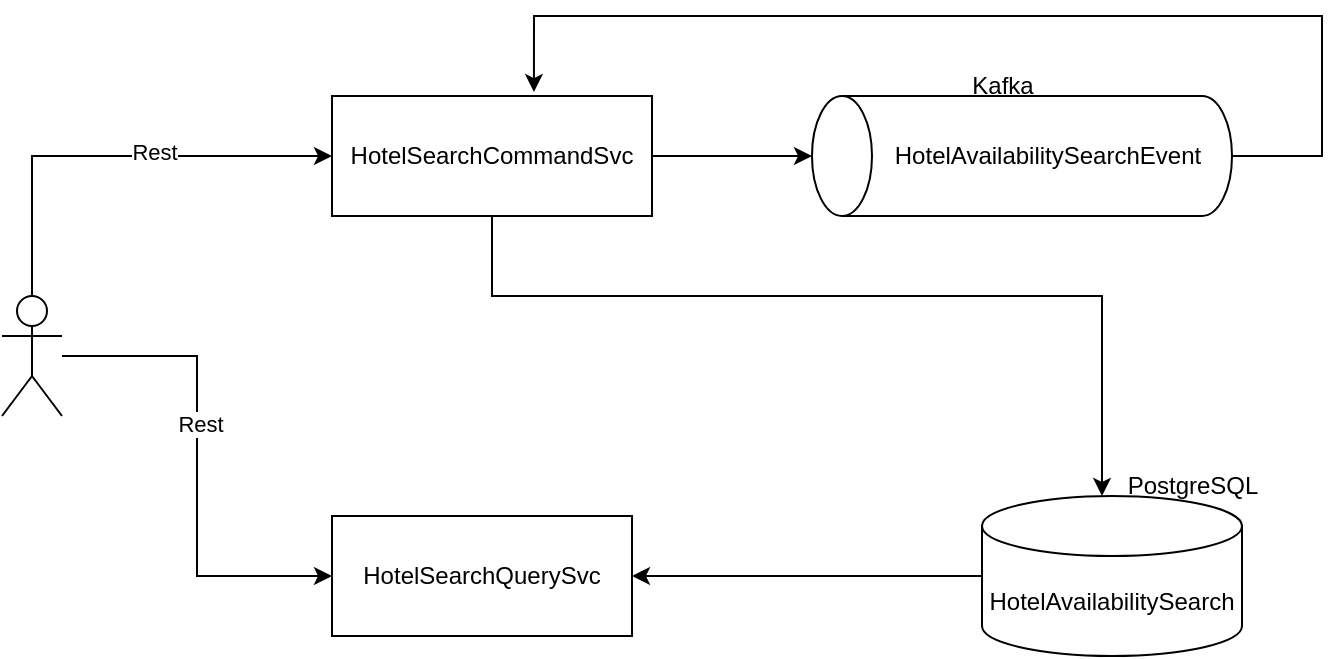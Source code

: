 <mxfile version="21.1.4" type="device">
  <diagram name="Página-1" id="Vz8CQtLNku1jlkEFa8RE">
    <mxGraphModel dx="1434" dy="756" grid="1" gridSize="10" guides="1" tooltips="1" connect="1" arrows="1" fold="1" page="1" pageScale="1" pageWidth="827" pageHeight="1169" math="0" shadow="0">
      <root>
        <mxCell id="0" />
        <mxCell id="1" parent="0" />
        <mxCell id="cE50TyRI_QNoL0gGZuBZ-16" style="edgeStyle=orthogonalEdgeStyle;rounded=0;orthogonalLoop=1;jettySize=auto;html=1;entryX=0.631;entryY=-0.033;entryDx=0;entryDy=0;entryPerimeter=0;" edge="1" parent="1" source="cE50TyRI_QNoL0gGZuBZ-1" target="cE50TyRI_QNoL0gGZuBZ-7">
          <mxGeometry relative="1" as="geometry">
            <Array as="points">
              <mxPoint x="744" y="235" />
              <mxPoint x="744" y="165" />
              <mxPoint x="350" y="165" />
            </Array>
          </mxGeometry>
        </mxCell>
        <mxCell id="cE50TyRI_QNoL0gGZuBZ-1" value="HotelAvailabilitySearchEvent" style="shape=cylinder3;whiteSpace=wrap;html=1;boundedLbl=1;backgroundOutline=1;size=15;rotation=90;direction=west;horizontal=0;" vertex="1" parent="1">
          <mxGeometry x="564" y="130" width="60" height="210" as="geometry" />
        </mxCell>
        <mxCell id="cE50TyRI_QNoL0gGZuBZ-11" style="edgeStyle=orthogonalEdgeStyle;rounded=0;orthogonalLoop=1;jettySize=auto;html=1;exitX=0.5;exitY=0;exitDx=0;exitDy=0;exitPerimeter=0;entryX=0;entryY=0.5;entryDx=0;entryDy=0;" edge="1" parent="1" source="cE50TyRI_QNoL0gGZuBZ-2" target="cE50TyRI_QNoL0gGZuBZ-7">
          <mxGeometry relative="1" as="geometry" />
        </mxCell>
        <mxCell id="cE50TyRI_QNoL0gGZuBZ-14" value="Rest" style="edgeLabel;html=1;align=center;verticalAlign=middle;resizable=0;points=[];" vertex="1" connectable="0" parent="cE50TyRI_QNoL0gGZuBZ-11">
          <mxGeometry x="0.191" y="2" relative="1" as="geometry">
            <mxPoint as="offset" />
          </mxGeometry>
        </mxCell>
        <mxCell id="cE50TyRI_QNoL0gGZuBZ-12" style="edgeStyle=orthogonalEdgeStyle;rounded=0;orthogonalLoop=1;jettySize=auto;html=1;entryX=0;entryY=0.5;entryDx=0;entryDy=0;" edge="1" parent="1" source="cE50TyRI_QNoL0gGZuBZ-2" target="cE50TyRI_QNoL0gGZuBZ-8">
          <mxGeometry relative="1" as="geometry" />
        </mxCell>
        <mxCell id="cE50TyRI_QNoL0gGZuBZ-13" value="Rest" style="edgeLabel;html=1;align=center;verticalAlign=middle;resizable=0;points=[];" vertex="1" connectable="0" parent="cE50TyRI_QNoL0gGZuBZ-12">
          <mxGeometry x="-0.17" y="1" relative="1" as="geometry">
            <mxPoint as="offset" />
          </mxGeometry>
        </mxCell>
        <mxCell id="cE50TyRI_QNoL0gGZuBZ-2" value="" style="shape=umlActor;verticalLabelPosition=bottom;verticalAlign=top;html=1;outlineConnect=0;" vertex="1" parent="1">
          <mxGeometry x="84" y="305" width="30" height="60" as="geometry" />
        </mxCell>
        <mxCell id="cE50TyRI_QNoL0gGZuBZ-19" style="edgeStyle=orthogonalEdgeStyle;rounded=0;orthogonalLoop=1;jettySize=auto;html=1;entryX=1;entryY=0.5;entryDx=0;entryDy=0;" edge="1" parent="1" source="cE50TyRI_QNoL0gGZuBZ-5" target="cE50TyRI_QNoL0gGZuBZ-8">
          <mxGeometry relative="1" as="geometry" />
        </mxCell>
        <mxCell id="cE50TyRI_QNoL0gGZuBZ-5" value="HotelAvailabilitySearch" style="shape=cylinder3;whiteSpace=wrap;html=1;boundedLbl=1;backgroundOutline=1;size=15;" vertex="1" parent="1">
          <mxGeometry x="574" y="405" width="130" height="80" as="geometry" />
        </mxCell>
        <mxCell id="cE50TyRI_QNoL0gGZuBZ-6" value="PostgreSQL" style="text;html=1;align=center;verticalAlign=middle;resizable=0;points=[];autosize=1;strokeColor=none;fillColor=none;" vertex="1" parent="1">
          <mxGeometry x="634" y="385" width="90" height="30" as="geometry" />
        </mxCell>
        <mxCell id="cE50TyRI_QNoL0gGZuBZ-15" style="edgeStyle=orthogonalEdgeStyle;rounded=0;orthogonalLoop=1;jettySize=auto;html=1;entryX=0.5;entryY=0;entryDx=0;entryDy=0;entryPerimeter=0;" edge="1" parent="1" source="cE50TyRI_QNoL0gGZuBZ-7" target="cE50TyRI_QNoL0gGZuBZ-1">
          <mxGeometry relative="1" as="geometry" />
        </mxCell>
        <mxCell id="cE50TyRI_QNoL0gGZuBZ-18" style="edgeStyle=orthogonalEdgeStyle;rounded=0;orthogonalLoop=1;jettySize=auto;html=1;" edge="1" parent="1" source="cE50TyRI_QNoL0gGZuBZ-7" target="cE50TyRI_QNoL0gGZuBZ-5">
          <mxGeometry relative="1" as="geometry">
            <Array as="points">
              <mxPoint x="329" y="305" />
              <mxPoint x="634" y="305" />
            </Array>
          </mxGeometry>
        </mxCell>
        <mxCell id="cE50TyRI_QNoL0gGZuBZ-7" value="HotelSearchCommandSvc" style="rounded=0;whiteSpace=wrap;html=1;" vertex="1" parent="1">
          <mxGeometry x="249" y="205" width="160" height="60" as="geometry" />
        </mxCell>
        <mxCell id="cE50TyRI_QNoL0gGZuBZ-8" value="HotelSearchQuerySvc" style="rounded=0;whiteSpace=wrap;html=1;" vertex="1" parent="1">
          <mxGeometry x="249" y="415" width="150" height="60" as="geometry" />
        </mxCell>
        <mxCell id="cE50TyRI_QNoL0gGZuBZ-17" value="Kafka" style="text;html=1;align=center;verticalAlign=middle;resizable=0;points=[];autosize=1;strokeColor=none;fillColor=none;" vertex="1" parent="1">
          <mxGeometry x="559" y="185" width="50" height="30" as="geometry" />
        </mxCell>
      </root>
    </mxGraphModel>
  </diagram>
</mxfile>
